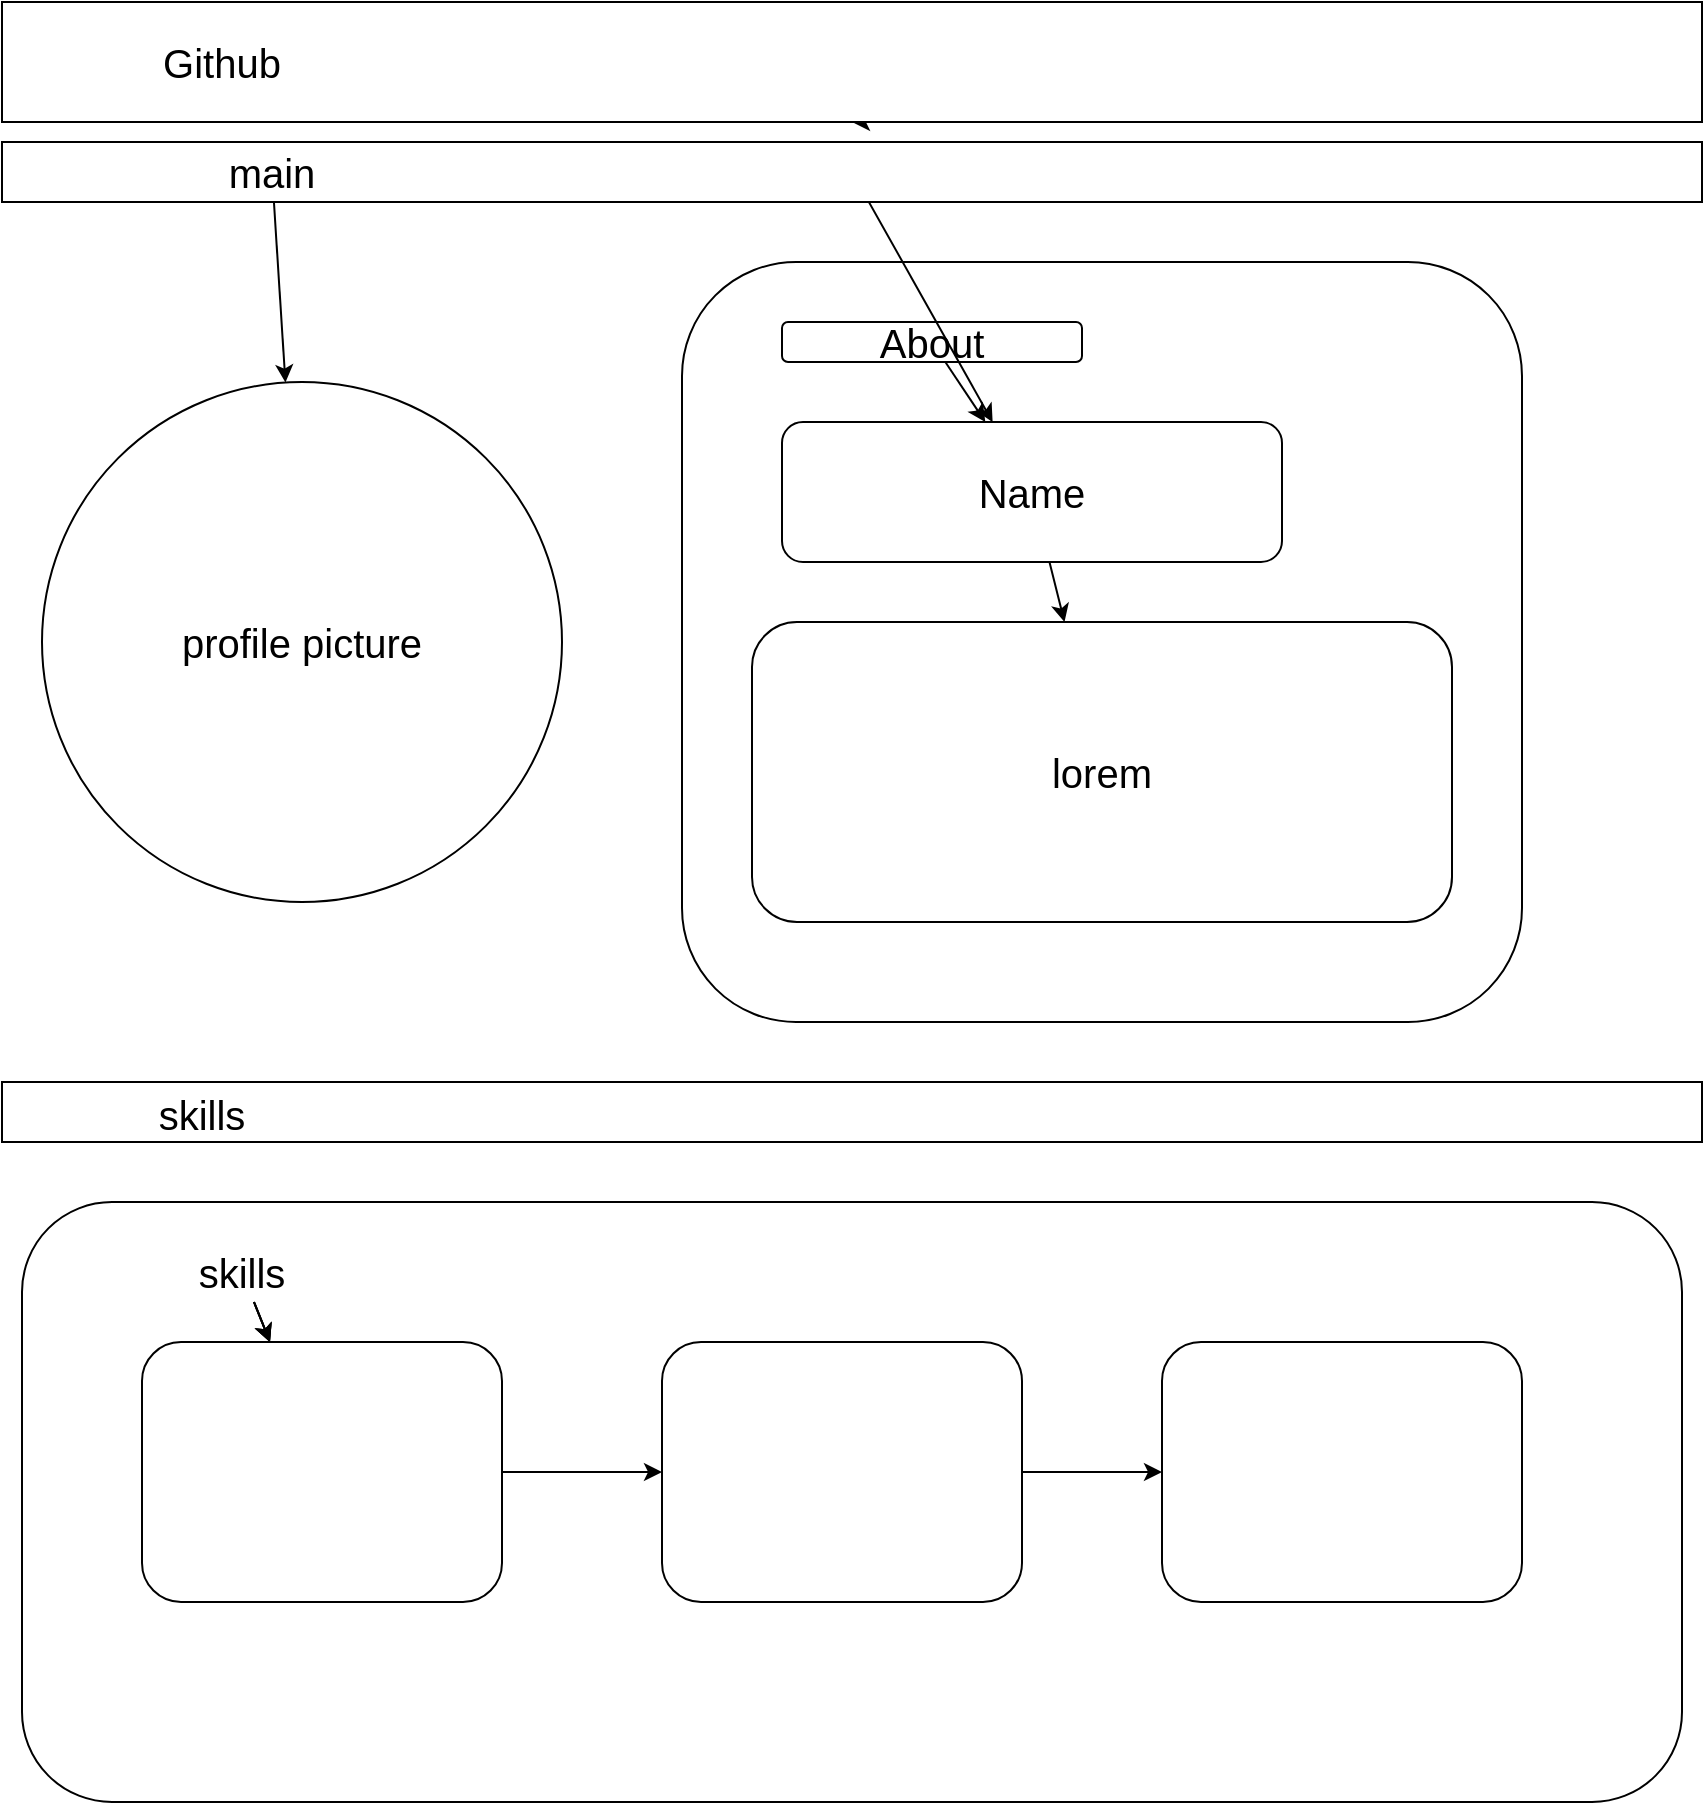 <mxfile>
    <diagram id="7b3uRtiKCs_kJtsZ3370" name="Page-1">
        <mxGraphModel dx="996" dy="717" grid="1" gridSize="10" guides="1" tooltips="1" connect="1" arrows="1" fold="1" page="1" pageScale="1" pageWidth="850" pageHeight="1100" math="0" shadow="0">
            <root>
                <mxCell id="0"/>
                <mxCell id="1" parent="0"/>
                <mxCell id="4" value="" style="rounded=0;whiteSpace=wrap;html=1;" vertex="1" parent="1">
                    <mxGeometry y="540" width="850" height="30" as="geometry"/>
                </mxCell>
                <mxCell id="6" style="edgeStyle=none;html=1;fontSize=31;" edge="1" parent="1">
                    <mxGeometry relative="1" as="geometry">
                        <mxPoint x="425" y="60" as="targetPoint"/>
                        <mxPoint x="430" y="60" as="sourcePoint"/>
                    </mxGeometry>
                </mxCell>
                <mxCell id="2" value="" style="rounded=0;whiteSpace=wrap;html=1;" vertex="1" parent="1">
                    <mxGeometry width="850" height="60" as="geometry"/>
                </mxCell>
                <UserObject label="&lt;font style=&quot;font-size: 20px;&quot;&gt;Github&lt;/font&gt;" placeholders="1" name="Variable" id="5">
                    <mxCell style="text;html=1;strokeColor=none;fillColor=none;align=center;verticalAlign=middle;whiteSpace=wrap;overflow=hidden;" vertex="1" parent="1">
                        <mxGeometry x="40" y="6.25" width="140" height="47.5" as="geometry"/>
                    </mxCell>
                </UserObject>
                <mxCell id="7" value="profile picture" style="ellipse;whiteSpace=wrap;html=1;aspect=fixed;fontSize=20;" vertex="1" parent="1">
                    <mxGeometry x="20" y="190" width="260" height="260" as="geometry"/>
                </mxCell>
                <mxCell id="20" value="" style="rounded=1;whiteSpace=wrap;html=1;fontSize=20;" vertex="1" parent="1">
                    <mxGeometry x="10" y="600" width="830" height="300" as="geometry"/>
                </mxCell>
                <mxCell id="27" value="" style="edgeStyle=none;html=1;fontSize=20;" edge="1" parent="1" source="21" target="23">
                    <mxGeometry relative="1" as="geometry"/>
                </mxCell>
                <mxCell id="21" value="" style="rounded=1;whiteSpace=wrap;html=1;fontSize=20;" vertex="1" parent="1">
                    <mxGeometry x="70" y="670" width="180" height="130" as="geometry"/>
                </mxCell>
                <mxCell id="25" value="" style="edgeStyle=none;html=1;fontSize=20;" edge="1" parent="1" source="22" target="21">
                    <mxGeometry relative="1" as="geometry"/>
                </mxCell>
                <mxCell id="26" value="" style="edgeStyle=none;html=1;fontSize=20;" edge="1" parent="1" source="22" target="21">
                    <mxGeometry relative="1" as="geometry"/>
                </mxCell>
                <mxCell id="29" value="" style="edgeStyle=none;html=1;fontSize=20;" edge="1" parent="1" source="22" target="21">
                    <mxGeometry relative="1" as="geometry"/>
                </mxCell>
                <UserObject label="skills" placeholders="1" name="Variable" id="22">
                    <mxCell style="text;html=1;strokeColor=none;fillColor=none;align=center;verticalAlign=middle;whiteSpace=wrap;overflow=hidden;fontSize=20;" vertex="1" parent="1">
                        <mxGeometry x="70" y="620" width="100" height="30" as="geometry"/>
                    </mxCell>
                </UserObject>
                <mxCell id="28" value="" style="edgeStyle=none;html=1;fontSize=20;" edge="1" parent="1" source="23" target="24">
                    <mxGeometry relative="1" as="geometry"/>
                </mxCell>
                <mxCell id="23" value="" style="rounded=1;whiteSpace=wrap;html=1;fontSize=20;" vertex="1" parent="1">
                    <mxGeometry x="330" y="670" width="180" height="130" as="geometry"/>
                </mxCell>
                <mxCell id="24" value="" style="rounded=1;whiteSpace=wrap;html=1;fontSize=20;" vertex="1" parent="1">
                    <mxGeometry x="580" y="670" width="180" height="130" as="geometry"/>
                </mxCell>
                <mxCell id="30" value="" style="group" vertex="1" connectable="0" parent="1">
                    <mxGeometry x="340" y="130" width="420" height="380" as="geometry"/>
                </mxCell>
                <mxCell id="15" value="" style="rounded=1;whiteSpace=wrap;html=1;fontSize=20;" vertex="1" parent="30">
                    <mxGeometry width="420" height="380" as="geometry"/>
                </mxCell>
                <mxCell id="8" value="About" style="rounded=1;whiteSpace=wrap;html=1;fontSize=20;" vertex="1" parent="30">
                    <mxGeometry x="50" y="30" width="150" height="20" as="geometry"/>
                </mxCell>
                <mxCell id="10" value="Name" style="rounded=1;whiteSpace=wrap;html=1;fontSize=20;" vertex="1" parent="30">
                    <mxGeometry x="50" y="80" width="250" height="70" as="geometry"/>
                </mxCell>
                <mxCell id="12" value="" style="edgeStyle=none;html=1;fontSize=20;" edge="1" parent="30" source="8" target="10">
                    <mxGeometry relative="1" as="geometry"/>
                </mxCell>
                <mxCell id="13" value="lorem" style="rounded=1;whiteSpace=wrap;html=1;fontSize=20;" vertex="1" parent="30">
                    <mxGeometry x="35" y="180" width="350" height="150" as="geometry"/>
                </mxCell>
                <mxCell id="14" value="" style="edgeStyle=none;html=1;fontSize=20;" edge="1" parent="30" source="10" target="13">
                    <mxGeometry relative="1" as="geometry"/>
                </mxCell>
                <mxCell id="38" value="" style="edgeStyle=none;html=1;fontSize=20;" edge="1" parent="1" source="32" target="10">
                    <mxGeometry relative="1" as="geometry"/>
                </mxCell>
                <mxCell id="32" value="" style="rounded=0;whiteSpace=wrap;html=1;fontSize=20;" vertex="1" parent="1">
                    <mxGeometry y="70" width="850" height="30" as="geometry"/>
                </mxCell>
                <mxCell id="40" value="" style="edgeStyle=none;html=1;fontSize=20;" edge="1" parent="1" source="33" target="7">
                    <mxGeometry relative="1" as="geometry"/>
                </mxCell>
                <UserObject label="main" placeholders="1" name="Variable" id="33">
                    <mxCell style="text;html=1;strokeColor=none;fillColor=none;align=center;verticalAlign=middle;whiteSpace=wrap;overflow=hidden;fontSize=20;" vertex="1" parent="1">
                        <mxGeometry x="90" y="70" width="90" height="30" as="geometry"/>
                    </mxCell>
                </UserObject>
                <UserObject label="skills" placeholders="1" name="Variable" id="34">
                    <mxCell style="text;html=1;strokeColor=none;fillColor=none;align=center;verticalAlign=middle;whiteSpace=wrap;overflow=hidden;fontSize=20;" vertex="1" parent="1">
                        <mxGeometry x="60" y="542.5" width="80" height="25" as="geometry"/>
                    </mxCell>
                </UserObject>
            </root>
        </mxGraphModel>
    </diagram>
</mxfile>